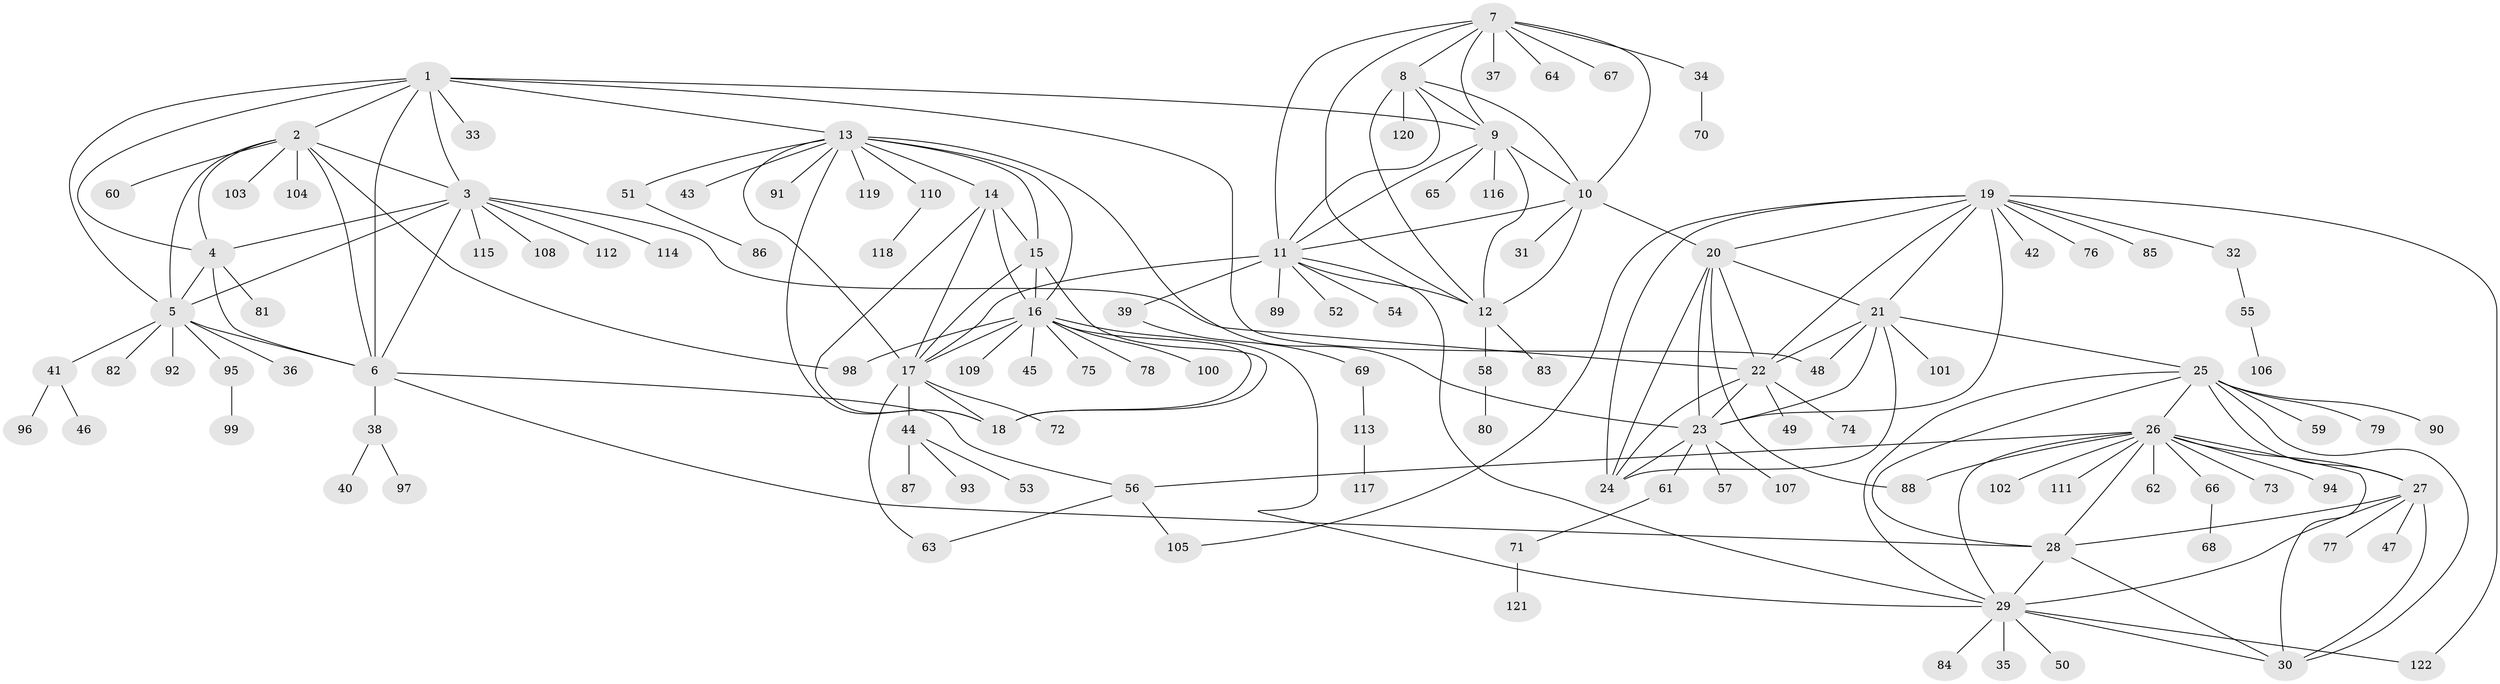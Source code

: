 // Generated by graph-tools (version 1.1) at 2025/54/03/09/25 04:54:17]
// undirected, 122 vertices, 184 edges
graph export_dot {
graph [start="1"]
  node [color=gray90,style=filled];
  1;
  2;
  3;
  4;
  5;
  6;
  7;
  8;
  9;
  10;
  11;
  12;
  13;
  14;
  15;
  16;
  17;
  18;
  19;
  20;
  21;
  22;
  23;
  24;
  25;
  26;
  27;
  28;
  29;
  30;
  31;
  32;
  33;
  34;
  35;
  36;
  37;
  38;
  39;
  40;
  41;
  42;
  43;
  44;
  45;
  46;
  47;
  48;
  49;
  50;
  51;
  52;
  53;
  54;
  55;
  56;
  57;
  58;
  59;
  60;
  61;
  62;
  63;
  64;
  65;
  66;
  67;
  68;
  69;
  70;
  71;
  72;
  73;
  74;
  75;
  76;
  77;
  78;
  79;
  80;
  81;
  82;
  83;
  84;
  85;
  86;
  87;
  88;
  89;
  90;
  91;
  92;
  93;
  94;
  95;
  96;
  97;
  98;
  99;
  100;
  101;
  102;
  103;
  104;
  105;
  106;
  107;
  108;
  109;
  110;
  111;
  112;
  113;
  114;
  115;
  116;
  117;
  118;
  119;
  120;
  121;
  122;
  1 -- 2;
  1 -- 3;
  1 -- 4;
  1 -- 5;
  1 -- 6;
  1 -- 9;
  1 -- 13;
  1 -- 33;
  1 -- 48;
  2 -- 3;
  2 -- 4;
  2 -- 5;
  2 -- 6;
  2 -- 60;
  2 -- 98;
  2 -- 103;
  2 -- 104;
  3 -- 4;
  3 -- 5;
  3 -- 6;
  3 -- 22;
  3 -- 108;
  3 -- 112;
  3 -- 114;
  3 -- 115;
  4 -- 5;
  4 -- 6;
  4 -- 81;
  5 -- 6;
  5 -- 36;
  5 -- 41;
  5 -- 82;
  5 -- 92;
  5 -- 95;
  6 -- 28;
  6 -- 38;
  6 -- 56;
  7 -- 8;
  7 -- 9;
  7 -- 10;
  7 -- 11;
  7 -- 12;
  7 -- 34;
  7 -- 37;
  7 -- 64;
  7 -- 67;
  8 -- 9;
  8 -- 10;
  8 -- 11;
  8 -- 12;
  8 -- 120;
  9 -- 10;
  9 -- 11;
  9 -- 12;
  9 -- 65;
  9 -- 116;
  10 -- 11;
  10 -- 12;
  10 -- 20;
  10 -- 31;
  11 -- 12;
  11 -- 17;
  11 -- 29;
  11 -- 39;
  11 -- 52;
  11 -- 54;
  11 -- 89;
  12 -- 58;
  12 -- 83;
  13 -- 14;
  13 -- 15;
  13 -- 16;
  13 -- 17;
  13 -- 18;
  13 -- 23;
  13 -- 43;
  13 -- 51;
  13 -- 91;
  13 -- 110;
  13 -- 119;
  14 -- 15;
  14 -- 16;
  14 -- 17;
  14 -- 18;
  15 -- 16;
  15 -- 17;
  15 -- 18;
  16 -- 17;
  16 -- 18;
  16 -- 29;
  16 -- 45;
  16 -- 75;
  16 -- 78;
  16 -- 98;
  16 -- 100;
  16 -- 109;
  17 -- 18;
  17 -- 44;
  17 -- 63;
  17 -- 72;
  19 -- 20;
  19 -- 21;
  19 -- 22;
  19 -- 23;
  19 -- 24;
  19 -- 32;
  19 -- 42;
  19 -- 76;
  19 -- 85;
  19 -- 105;
  19 -- 122;
  20 -- 21;
  20 -- 22;
  20 -- 23;
  20 -- 24;
  20 -- 88;
  21 -- 22;
  21 -- 23;
  21 -- 24;
  21 -- 25;
  21 -- 48;
  21 -- 101;
  22 -- 23;
  22 -- 24;
  22 -- 49;
  22 -- 74;
  23 -- 24;
  23 -- 57;
  23 -- 61;
  23 -- 107;
  25 -- 26;
  25 -- 27;
  25 -- 28;
  25 -- 29;
  25 -- 30;
  25 -- 59;
  25 -- 79;
  25 -- 90;
  26 -- 27;
  26 -- 28;
  26 -- 29;
  26 -- 30;
  26 -- 56;
  26 -- 62;
  26 -- 66;
  26 -- 73;
  26 -- 88;
  26 -- 94;
  26 -- 102;
  26 -- 111;
  27 -- 28;
  27 -- 29;
  27 -- 30;
  27 -- 47;
  27 -- 77;
  28 -- 29;
  28 -- 30;
  29 -- 30;
  29 -- 35;
  29 -- 50;
  29 -- 84;
  29 -- 122;
  32 -- 55;
  34 -- 70;
  38 -- 40;
  38 -- 97;
  39 -- 69;
  41 -- 46;
  41 -- 96;
  44 -- 53;
  44 -- 87;
  44 -- 93;
  51 -- 86;
  55 -- 106;
  56 -- 63;
  56 -- 105;
  58 -- 80;
  61 -- 71;
  66 -- 68;
  69 -- 113;
  71 -- 121;
  95 -- 99;
  110 -- 118;
  113 -- 117;
}
